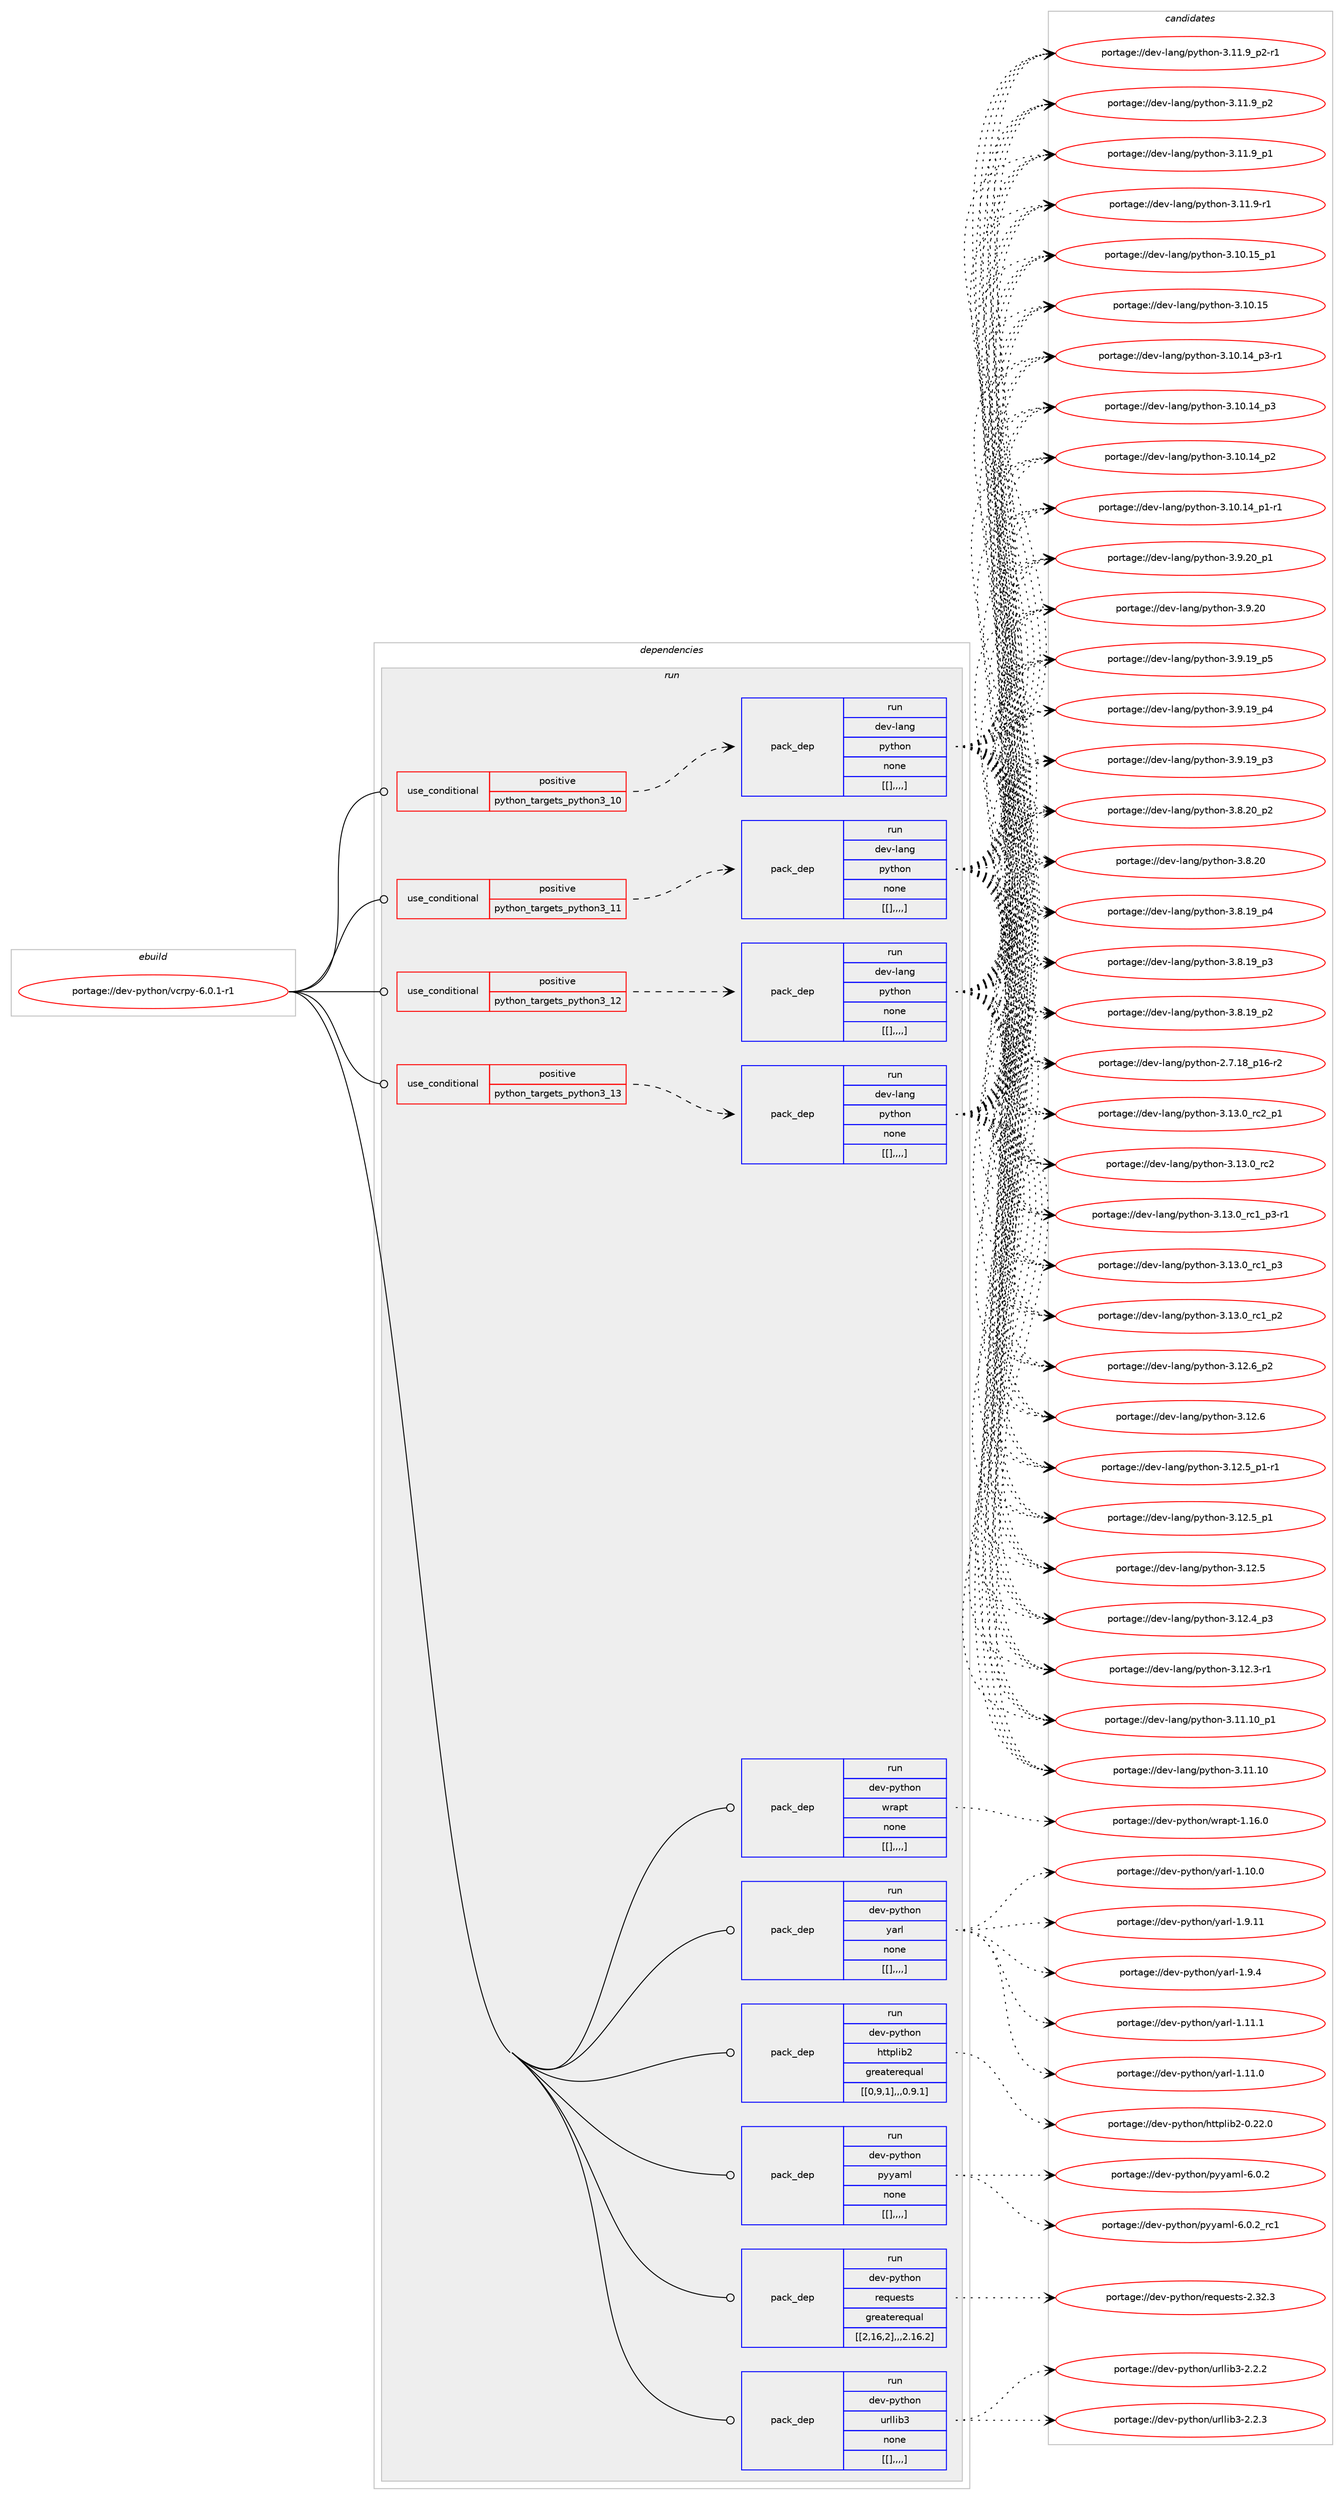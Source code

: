 digraph prolog {

# *************
# Graph options
# *************

newrank=true;
concentrate=true;
compound=true;
graph [rankdir=LR,fontname=Helvetica,fontsize=10,ranksep=1.5];#, ranksep=2.5, nodesep=0.2];
edge  [arrowhead=vee];
node  [fontname=Helvetica,fontsize=10];

# **********
# The ebuild
# **********

subgraph cluster_leftcol {
color=gray;
label=<<i>ebuild</i>>;
id [label="portage://dev-python/vcrpy-6.0.1-r1", color=red, width=4, href="../dev-python/vcrpy-6.0.1-r1.svg"];
}

# ****************
# The dependencies
# ****************

subgraph cluster_midcol {
color=gray;
label=<<i>dependencies</i>>;
subgraph cluster_compile {
fillcolor="#eeeeee";
style=filled;
label=<<i>compile</i>>;
}
subgraph cluster_compileandrun {
fillcolor="#eeeeee";
style=filled;
label=<<i>compile and run</i>>;
}
subgraph cluster_run {
fillcolor="#eeeeee";
style=filled;
label=<<i>run</i>>;
subgraph cond42746 {
dependency170328 [label=<<TABLE BORDER="0" CELLBORDER="1" CELLSPACING="0" CELLPADDING="4"><TR><TD ROWSPAN="3" CELLPADDING="10">use_conditional</TD></TR><TR><TD>positive</TD></TR><TR><TD>python_targets_python3_10</TD></TR></TABLE>>, shape=none, color=red];
subgraph pack126319 {
dependency170329 [label=<<TABLE BORDER="0" CELLBORDER="1" CELLSPACING="0" CELLPADDING="4" WIDTH="220"><TR><TD ROWSPAN="6" CELLPADDING="30">pack_dep</TD></TR><TR><TD WIDTH="110">run</TD></TR><TR><TD>dev-lang</TD></TR><TR><TD>python</TD></TR><TR><TD>none</TD></TR><TR><TD>[[],,,,]</TD></TR></TABLE>>, shape=none, color=blue];
}
dependency170328:e -> dependency170329:w [weight=20,style="dashed",arrowhead="vee"];
}
id:e -> dependency170328:w [weight=20,style="solid",arrowhead="odot"];
subgraph cond42747 {
dependency170330 [label=<<TABLE BORDER="0" CELLBORDER="1" CELLSPACING="0" CELLPADDING="4"><TR><TD ROWSPAN="3" CELLPADDING="10">use_conditional</TD></TR><TR><TD>positive</TD></TR><TR><TD>python_targets_python3_11</TD></TR></TABLE>>, shape=none, color=red];
subgraph pack126320 {
dependency170331 [label=<<TABLE BORDER="0" CELLBORDER="1" CELLSPACING="0" CELLPADDING="4" WIDTH="220"><TR><TD ROWSPAN="6" CELLPADDING="30">pack_dep</TD></TR><TR><TD WIDTH="110">run</TD></TR><TR><TD>dev-lang</TD></TR><TR><TD>python</TD></TR><TR><TD>none</TD></TR><TR><TD>[[],,,,]</TD></TR></TABLE>>, shape=none, color=blue];
}
dependency170330:e -> dependency170331:w [weight=20,style="dashed",arrowhead="vee"];
}
id:e -> dependency170330:w [weight=20,style="solid",arrowhead="odot"];
subgraph cond42748 {
dependency170332 [label=<<TABLE BORDER="0" CELLBORDER="1" CELLSPACING="0" CELLPADDING="4"><TR><TD ROWSPAN="3" CELLPADDING="10">use_conditional</TD></TR><TR><TD>positive</TD></TR><TR><TD>python_targets_python3_12</TD></TR></TABLE>>, shape=none, color=red];
subgraph pack126321 {
dependency170333 [label=<<TABLE BORDER="0" CELLBORDER="1" CELLSPACING="0" CELLPADDING="4" WIDTH="220"><TR><TD ROWSPAN="6" CELLPADDING="30">pack_dep</TD></TR><TR><TD WIDTH="110">run</TD></TR><TR><TD>dev-lang</TD></TR><TR><TD>python</TD></TR><TR><TD>none</TD></TR><TR><TD>[[],,,,]</TD></TR></TABLE>>, shape=none, color=blue];
}
dependency170332:e -> dependency170333:w [weight=20,style="dashed",arrowhead="vee"];
}
id:e -> dependency170332:w [weight=20,style="solid",arrowhead="odot"];
subgraph cond42749 {
dependency170334 [label=<<TABLE BORDER="0" CELLBORDER="1" CELLSPACING="0" CELLPADDING="4"><TR><TD ROWSPAN="3" CELLPADDING="10">use_conditional</TD></TR><TR><TD>positive</TD></TR><TR><TD>python_targets_python3_13</TD></TR></TABLE>>, shape=none, color=red];
subgraph pack126322 {
dependency170335 [label=<<TABLE BORDER="0" CELLBORDER="1" CELLSPACING="0" CELLPADDING="4" WIDTH="220"><TR><TD ROWSPAN="6" CELLPADDING="30">pack_dep</TD></TR><TR><TD WIDTH="110">run</TD></TR><TR><TD>dev-lang</TD></TR><TR><TD>python</TD></TR><TR><TD>none</TD></TR><TR><TD>[[],,,,]</TD></TR></TABLE>>, shape=none, color=blue];
}
dependency170334:e -> dependency170335:w [weight=20,style="dashed",arrowhead="vee"];
}
id:e -> dependency170334:w [weight=20,style="solid",arrowhead="odot"];
subgraph pack126323 {
dependency170336 [label=<<TABLE BORDER="0" CELLBORDER="1" CELLSPACING="0" CELLPADDING="4" WIDTH="220"><TR><TD ROWSPAN="6" CELLPADDING="30">pack_dep</TD></TR><TR><TD WIDTH="110">run</TD></TR><TR><TD>dev-python</TD></TR><TR><TD>httplib2</TD></TR><TR><TD>greaterequal</TD></TR><TR><TD>[[0,9,1],,,0.9.1]</TD></TR></TABLE>>, shape=none, color=blue];
}
id:e -> dependency170336:w [weight=20,style="solid",arrowhead="odot"];
subgraph pack126324 {
dependency170337 [label=<<TABLE BORDER="0" CELLBORDER="1" CELLSPACING="0" CELLPADDING="4" WIDTH="220"><TR><TD ROWSPAN="6" CELLPADDING="30">pack_dep</TD></TR><TR><TD WIDTH="110">run</TD></TR><TR><TD>dev-python</TD></TR><TR><TD>pyyaml</TD></TR><TR><TD>none</TD></TR><TR><TD>[[],,,,]</TD></TR></TABLE>>, shape=none, color=blue];
}
id:e -> dependency170337:w [weight=20,style="solid",arrowhead="odot"];
subgraph pack126325 {
dependency170338 [label=<<TABLE BORDER="0" CELLBORDER="1" CELLSPACING="0" CELLPADDING="4" WIDTH="220"><TR><TD ROWSPAN="6" CELLPADDING="30">pack_dep</TD></TR><TR><TD WIDTH="110">run</TD></TR><TR><TD>dev-python</TD></TR><TR><TD>requests</TD></TR><TR><TD>greaterequal</TD></TR><TR><TD>[[2,16,2],,,2.16.2]</TD></TR></TABLE>>, shape=none, color=blue];
}
id:e -> dependency170338:w [weight=20,style="solid",arrowhead="odot"];
subgraph pack126326 {
dependency170339 [label=<<TABLE BORDER="0" CELLBORDER="1" CELLSPACING="0" CELLPADDING="4" WIDTH="220"><TR><TD ROWSPAN="6" CELLPADDING="30">pack_dep</TD></TR><TR><TD WIDTH="110">run</TD></TR><TR><TD>dev-python</TD></TR><TR><TD>urllib3</TD></TR><TR><TD>none</TD></TR><TR><TD>[[],,,,]</TD></TR></TABLE>>, shape=none, color=blue];
}
id:e -> dependency170339:w [weight=20,style="solid",arrowhead="odot"];
subgraph pack126327 {
dependency170340 [label=<<TABLE BORDER="0" CELLBORDER="1" CELLSPACING="0" CELLPADDING="4" WIDTH="220"><TR><TD ROWSPAN="6" CELLPADDING="30">pack_dep</TD></TR><TR><TD WIDTH="110">run</TD></TR><TR><TD>dev-python</TD></TR><TR><TD>wrapt</TD></TR><TR><TD>none</TD></TR><TR><TD>[[],,,,]</TD></TR></TABLE>>, shape=none, color=blue];
}
id:e -> dependency170340:w [weight=20,style="solid",arrowhead="odot"];
subgraph pack126328 {
dependency170341 [label=<<TABLE BORDER="0" CELLBORDER="1" CELLSPACING="0" CELLPADDING="4" WIDTH="220"><TR><TD ROWSPAN="6" CELLPADDING="30">pack_dep</TD></TR><TR><TD WIDTH="110">run</TD></TR><TR><TD>dev-python</TD></TR><TR><TD>yarl</TD></TR><TR><TD>none</TD></TR><TR><TD>[[],,,,]</TD></TR></TABLE>>, shape=none, color=blue];
}
id:e -> dependency170341:w [weight=20,style="solid",arrowhead="odot"];
}
}

# **************
# The candidates
# **************

subgraph cluster_choices {
rank=same;
color=gray;
label=<<i>candidates</i>>;

subgraph choice126319 {
color=black;
nodesep=1;
choice100101118451089711010347112121116104111110455146495146489511499509511249 [label="portage://dev-lang/python-3.13.0_rc2_p1", color=red, width=4,href="../dev-lang/python-3.13.0_rc2_p1.svg"];
choice10010111845108971101034711212111610411111045514649514648951149950 [label="portage://dev-lang/python-3.13.0_rc2", color=red, width=4,href="../dev-lang/python-3.13.0_rc2.svg"];
choice1001011184510897110103471121211161041111104551464951464895114994995112514511449 [label="portage://dev-lang/python-3.13.0_rc1_p3-r1", color=red, width=4,href="../dev-lang/python-3.13.0_rc1_p3-r1.svg"];
choice100101118451089711010347112121116104111110455146495146489511499499511251 [label="portage://dev-lang/python-3.13.0_rc1_p3", color=red, width=4,href="../dev-lang/python-3.13.0_rc1_p3.svg"];
choice100101118451089711010347112121116104111110455146495146489511499499511250 [label="portage://dev-lang/python-3.13.0_rc1_p2", color=red, width=4,href="../dev-lang/python-3.13.0_rc1_p2.svg"];
choice100101118451089711010347112121116104111110455146495046549511250 [label="portage://dev-lang/python-3.12.6_p2", color=red, width=4,href="../dev-lang/python-3.12.6_p2.svg"];
choice10010111845108971101034711212111610411111045514649504654 [label="portage://dev-lang/python-3.12.6", color=red, width=4,href="../dev-lang/python-3.12.6.svg"];
choice1001011184510897110103471121211161041111104551464950465395112494511449 [label="portage://dev-lang/python-3.12.5_p1-r1", color=red, width=4,href="../dev-lang/python-3.12.5_p1-r1.svg"];
choice100101118451089711010347112121116104111110455146495046539511249 [label="portage://dev-lang/python-3.12.5_p1", color=red, width=4,href="../dev-lang/python-3.12.5_p1.svg"];
choice10010111845108971101034711212111610411111045514649504653 [label="portage://dev-lang/python-3.12.5", color=red, width=4,href="../dev-lang/python-3.12.5.svg"];
choice100101118451089711010347112121116104111110455146495046529511251 [label="portage://dev-lang/python-3.12.4_p3", color=red, width=4,href="../dev-lang/python-3.12.4_p3.svg"];
choice100101118451089711010347112121116104111110455146495046514511449 [label="portage://dev-lang/python-3.12.3-r1", color=red, width=4,href="../dev-lang/python-3.12.3-r1.svg"];
choice10010111845108971101034711212111610411111045514649494649489511249 [label="portage://dev-lang/python-3.11.10_p1", color=red, width=4,href="../dev-lang/python-3.11.10_p1.svg"];
choice1001011184510897110103471121211161041111104551464949464948 [label="portage://dev-lang/python-3.11.10", color=red, width=4,href="../dev-lang/python-3.11.10.svg"];
choice1001011184510897110103471121211161041111104551464949465795112504511449 [label="portage://dev-lang/python-3.11.9_p2-r1", color=red, width=4,href="../dev-lang/python-3.11.9_p2-r1.svg"];
choice100101118451089711010347112121116104111110455146494946579511250 [label="portage://dev-lang/python-3.11.9_p2", color=red, width=4,href="../dev-lang/python-3.11.9_p2.svg"];
choice100101118451089711010347112121116104111110455146494946579511249 [label="portage://dev-lang/python-3.11.9_p1", color=red, width=4,href="../dev-lang/python-3.11.9_p1.svg"];
choice100101118451089711010347112121116104111110455146494946574511449 [label="portage://dev-lang/python-3.11.9-r1", color=red, width=4,href="../dev-lang/python-3.11.9-r1.svg"];
choice10010111845108971101034711212111610411111045514649484649539511249 [label="portage://dev-lang/python-3.10.15_p1", color=red, width=4,href="../dev-lang/python-3.10.15_p1.svg"];
choice1001011184510897110103471121211161041111104551464948464953 [label="portage://dev-lang/python-3.10.15", color=red, width=4,href="../dev-lang/python-3.10.15.svg"];
choice100101118451089711010347112121116104111110455146494846495295112514511449 [label="portage://dev-lang/python-3.10.14_p3-r1", color=red, width=4,href="../dev-lang/python-3.10.14_p3-r1.svg"];
choice10010111845108971101034711212111610411111045514649484649529511251 [label="portage://dev-lang/python-3.10.14_p3", color=red, width=4,href="../dev-lang/python-3.10.14_p3.svg"];
choice10010111845108971101034711212111610411111045514649484649529511250 [label="portage://dev-lang/python-3.10.14_p2", color=red, width=4,href="../dev-lang/python-3.10.14_p2.svg"];
choice100101118451089711010347112121116104111110455146494846495295112494511449 [label="portage://dev-lang/python-3.10.14_p1-r1", color=red, width=4,href="../dev-lang/python-3.10.14_p1-r1.svg"];
choice100101118451089711010347112121116104111110455146574650489511249 [label="portage://dev-lang/python-3.9.20_p1", color=red, width=4,href="../dev-lang/python-3.9.20_p1.svg"];
choice10010111845108971101034711212111610411111045514657465048 [label="portage://dev-lang/python-3.9.20", color=red, width=4,href="../dev-lang/python-3.9.20.svg"];
choice100101118451089711010347112121116104111110455146574649579511253 [label="portage://dev-lang/python-3.9.19_p5", color=red, width=4,href="../dev-lang/python-3.9.19_p5.svg"];
choice100101118451089711010347112121116104111110455146574649579511252 [label="portage://dev-lang/python-3.9.19_p4", color=red, width=4,href="../dev-lang/python-3.9.19_p4.svg"];
choice100101118451089711010347112121116104111110455146574649579511251 [label="portage://dev-lang/python-3.9.19_p3", color=red, width=4,href="../dev-lang/python-3.9.19_p3.svg"];
choice100101118451089711010347112121116104111110455146564650489511250 [label="portage://dev-lang/python-3.8.20_p2", color=red, width=4,href="../dev-lang/python-3.8.20_p2.svg"];
choice10010111845108971101034711212111610411111045514656465048 [label="portage://dev-lang/python-3.8.20", color=red, width=4,href="../dev-lang/python-3.8.20.svg"];
choice100101118451089711010347112121116104111110455146564649579511252 [label="portage://dev-lang/python-3.8.19_p4", color=red, width=4,href="../dev-lang/python-3.8.19_p4.svg"];
choice100101118451089711010347112121116104111110455146564649579511251 [label="portage://dev-lang/python-3.8.19_p3", color=red, width=4,href="../dev-lang/python-3.8.19_p3.svg"];
choice100101118451089711010347112121116104111110455146564649579511250 [label="portage://dev-lang/python-3.8.19_p2", color=red, width=4,href="../dev-lang/python-3.8.19_p2.svg"];
choice100101118451089711010347112121116104111110455046554649569511249544511450 [label="portage://dev-lang/python-2.7.18_p16-r2", color=red, width=4,href="../dev-lang/python-2.7.18_p16-r2.svg"];
dependency170329:e -> choice100101118451089711010347112121116104111110455146495146489511499509511249:w [style=dotted,weight="100"];
dependency170329:e -> choice10010111845108971101034711212111610411111045514649514648951149950:w [style=dotted,weight="100"];
dependency170329:e -> choice1001011184510897110103471121211161041111104551464951464895114994995112514511449:w [style=dotted,weight="100"];
dependency170329:e -> choice100101118451089711010347112121116104111110455146495146489511499499511251:w [style=dotted,weight="100"];
dependency170329:e -> choice100101118451089711010347112121116104111110455146495146489511499499511250:w [style=dotted,weight="100"];
dependency170329:e -> choice100101118451089711010347112121116104111110455146495046549511250:w [style=dotted,weight="100"];
dependency170329:e -> choice10010111845108971101034711212111610411111045514649504654:w [style=dotted,weight="100"];
dependency170329:e -> choice1001011184510897110103471121211161041111104551464950465395112494511449:w [style=dotted,weight="100"];
dependency170329:e -> choice100101118451089711010347112121116104111110455146495046539511249:w [style=dotted,weight="100"];
dependency170329:e -> choice10010111845108971101034711212111610411111045514649504653:w [style=dotted,weight="100"];
dependency170329:e -> choice100101118451089711010347112121116104111110455146495046529511251:w [style=dotted,weight="100"];
dependency170329:e -> choice100101118451089711010347112121116104111110455146495046514511449:w [style=dotted,weight="100"];
dependency170329:e -> choice10010111845108971101034711212111610411111045514649494649489511249:w [style=dotted,weight="100"];
dependency170329:e -> choice1001011184510897110103471121211161041111104551464949464948:w [style=dotted,weight="100"];
dependency170329:e -> choice1001011184510897110103471121211161041111104551464949465795112504511449:w [style=dotted,weight="100"];
dependency170329:e -> choice100101118451089711010347112121116104111110455146494946579511250:w [style=dotted,weight="100"];
dependency170329:e -> choice100101118451089711010347112121116104111110455146494946579511249:w [style=dotted,weight="100"];
dependency170329:e -> choice100101118451089711010347112121116104111110455146494946574511449:w [style=dotted,weight="100"];
dependency170329:e -> choice10010111845108971101034711212111610411111045514649484649539511249:w [style=dotted,weight="100"];
dependency170329:e -> choice1001011184510897110103471121211161041111104551464948464953:w [style=dotted,weight="100"];
dependency170329:e -> choice100101118451089711010347112121116104111110455146494846495295112514511449:w [style=dotted,weight="100"];
dependency170329:e -> choice10010111845108971101034711212111610411111045514649484649529511251:w [style=dotted,weight="100"];
dependency170329:e -> choice10010111845108971101034711212111610411111045514649484649529511250:w [style=dotted,weight="100"];
dependency170329:e -> choice100101118451089711010347112121116104111110455146494846495295112494511449:w [style=dotted,weight="100"];
dependency170329:e -> choice100101118451089711010347112121116104111110455146574650489511249:w [style=dotted,weight="100"];
dependency170329:e -> choice10010111845108971101034711212111610411111045514657465048:w [style=dotted,weight="100"];
dependency170329:e -> choice100101118451089711010347112121116104111110455146574649579511253:w [style=dotted,weight="100"];
dependency170329:e -> choice100101118451089711010347112121116104111110455146574649579511252:w [style=dotted,weight="100"];
dependency170329:e -> choice100101118451089711010347112121116104111110455146574649579511251:w [style=dotted,weight="100"];
dependency170329:e -> choice100101118451089711010347112121116104111110455146564650489511250:w [style=dotted,weight="100"];
dependency170329:e -> choice10010111845108971101034711212111610411111045514656465048:w [style=dotted,weight="100"];
dependency170329:e -> choice100101118451089711010347112121116104111110455146564649579511252:w [style=dotted,weight="100"];
dependency170329:e -> choice100101118451089711010347112121116104111110455146564649579511251:w [style=dotted,weight="100"];
dependency170329:e -> choice100101118451089711010347112121116104111110455146564649579511250:w [style=dotted,weight="100"];
dependency170329:e -> choice100101118451089711010347112121116104111110455046554649569511249544511450:w [style=dotted,weight="100"];
}
subgraph choice126320 {
color=black;
nodesep=1;
choice100101118451089711010347112121116104111110455146495146489511499509511249 [label="portage://dev-lang/python-3.13.0_rc2_p1", color=red, width=4,href="../dev-lang/python-3.13.0_rc2_p1.svg"];
choice10010111845108971101034711212111610411111045514649514648951149950 [label="portage://dev-lang/python-3.13.0_rc2", color=red, width=4,href="../dev-lang/python-3.13.0_rc2.svg"];
choice1001011184510897110103471121211161041111104551464951464895114994995112514511449 [label="portage://dev-lang/python-3.13.0_rc1_p3-r1", color=red, width=4,href="../dev-lang/python-3.13.0_rc1_p3-r1.svg"];
choice100101118451089711010347112121116104111110455146495146489511499499511251 [label="portage://dev-lang/python-3.13.0_rc1_p3", color=red, width=4,href="../dev-lang/python-3.13.0_rc1_p3.svg"];
choice100101118451089711010347112121116104111110455146495146489511499499511250 [label="portage://dev-lang/python-3.13.0_rc1_p2", color=red, width=4,href="../dev-lang/python-3.13.0_rc1_p2.svg"];
choice100101118451089711010347112121116104111110455146495046549511250 [label="portage://dev-lang/python-3.12.6_p2", color=red, width=4,href="../dev-lang/python-3.12.6_p2.svg"];
choice10010111845108971101034711212111610411111045514649504654 [label="portage://dev-lang/python-3.12.6", color=red, width=4,href="../dev-lang/python-3.12.6.svg"];
choice1001011184510897110103471121211161041111104551464950465395112494511449 [label="portage://dev-lang/python-3.12.5_p1-r1", color=red, width=4,href="../dev-lang/python-3.12.5_p1-r1.svg"];
choice100101118451089711010347112121116104111110455146495046539511249 [label="portage://dev-lang/python-3.12.5_p1", color=red, width=4,href="../dev-lang/python-3.12.5_p1.svg"];
choice10010111845108971101034711212111610411111045514649504653 [label="portage://dev-lang/python-3.12.5", color=red, width=4,href="../dev-lang/python-3.12.5.svg"];
choice100101118451089711010347112121116104111110455146495046529511251 [label="portage://dev-lang/python-3.12.4_p3", color=red, width=4,href="../dev-lang/python-3.12.4_p3.svg"];
choice100101118451089711010347112121116104111110455146495046514511449 [label="portage://dev-lang/python-3.12.3-r1", color=red, width=4,href="../dev-lang/python-3.12.3-r1.svg"];
choice10010111845108971101034711212111610411111045514649494649489511249 [label="portage://dev-lang/python-3.11.10_p1", color=red, width=4,href="../dev-lang/python-3.11.10_p1.svg"];
choice1001011184510897110103471121211161041111104551464949464948 [label="portage://dev-lang/python-3.11.10", color=red, width=4,href="../dev-lang/python-3.11.10.svg"];
choice1001011184510897110103471121211161041111104551464949465795112504511449 [label="portage://dev-lang/python-3.11.9_p2-r1", color=red, width=4,href="../dev-lang/python-3.11.9_p2-r1.svg"];
choice100101118451089711010347112121116104111110455146494946579511250 [label="portage://dev-lang/python-3.11.9_p2", color=red, width=4,href="../dev-lang/python-3.11.9_p2.svg"];
choice100101118451089711010347112121116104111110455146494946579511249 [label="portage://dev-lang/python-3.11.9_p1", color=red, width=4,href="../dev-lang/python-3.11.9_p1.svg"];
choice100101118451089711010347112121116104111110455146494946574511449 [label="portage://dev-lang/python-3.11.9-r1", color=red, width=4,href="../dev-lang/python-3.11.9-r1.svg"];
choice10010111845108971101034711212111610411111045514649484649539511249 [label="portage://dev-lang/python-3.10.15_p1", color=red, width=4,href="../dev-lang/python-3.10.15_p1.svg"];
choice1001011184510897110103471121211161041111104551464948464953 [label="portage://dev-lang/python-3.10.15", color=red, width=4,href="../dev-lang/python-3.10.15.svg"];
choice100101118451089711010347112121116104111110455146494846495295112514511449 [label="portage://dev-lang/python-3.10.14_p3-r1", color=red, width=4,href="../dev-lang/python-3.10.14_p3-r1.svg"];
choice10010111845108971101034711212111610411111045514649484649529511251 [label="portage://dev-lang/python-3.10.14_p3", color=red, width=4,href="../dev-lang/python-3.10.14_p3.svg"];
choice10010111845108971101034711212111610411111045514649484649529511250 [label="portage://dev-lang/python-3.10.14_p2", color=red, width=4,href="../dev-lang/python-3.10.14_p2.svg"];
choice100101118451089711010347112121116104111110455146494846495295112494511449 [label="portage://dev-lang/python-3.10.14_p1-r1", color=red, width=4,href="../dev-lang/python-3.10.14_p1-r1.svg"];
choice100101118451089711010347112121116104111110455146574650489511249 [label="portage://dev-lang/python-3.9.20_p1", color=red, width=4,href="../dev-lang/python-3.9.20_p1.svg"];
choice10010111845108971101034711212111610411111045514657465048 [label="portage://dev-lang/python-3.9.20", color=red, width=4,href="../dev-lang/python-3.9.20.svg"];
choice100101118451089711010347112121116104111110455146574649579511253 [label="portage://dev-lang/python-3.9.19_p5", color=red, width=4,href="../dev-lang/python-3.9.19_p5.svg"];
choice100101118451089711010347112121116104111110455146574649579511252 [label="portage://dev-lang/python-3.9.19_p4", color=red, width=4,href="../dev-lang/python-3.9.19_p4.svg"];
choice100101118451089711010347112121116104111110455146574649579511251 [label="portage://dev-lang/python-3.9.19_p3", color=red, width=4,href="../dev-lang/python-3.9.19_p3.svg"];
choice100101118451089711010347112121116104111110455146564650489511250 [label="portage://dev-lang/python-3.8.20_p2", color=red, width=4,href="../dev-lang/python-3.8.20_p2.svg"];
choice10010111845108971101034711212111610411111045514656465048 [label="portage://dev-lang/python-3.8.20", color=red, width=4,href="../dev-lang/python-3.8.20.svg"];
choice100101118451089711010347112121116104111110455146564649579511252 [label="portage://dev-lang/python-3.8.19_p4", color=red, width=4,href="../dev-lang/python-3.8.19_p4.svg"];
choice100101118451089711010347112121116104111110455146564649579511251 [label="portage://dev-lang/python-3.8.19_p3", color=red, width=4,href="../dev-lang/python-3.8.19_p3.svg"];
choice100101118451089711010347112121116104111110455146564649579511250 [label="portage://dev-lang/python-3.8.19_p2", color=red, width=4,href="../dev-lang/python-3.8.19_p2.svg"];
choice100101118451089711010347112121116104111110455046554649569511249544511450 [label="portage://dev-lang/python-2.7.18_p16-r2", color=red, width=4,href="../dev-lang/python-2.7.18_p16-r2.svg"];
dependency170331:e -> choice100101118451089711010347112121116104111110455146495146489511499509511249:w [style=dotted,weight="100"];
dependency170331:e -> choice10010111845108971101034711212111610411111045514649514648951149950:w [style=dotted,weight="100"];
dependency170331:e -> choice1001011184510897110103471121211161041111104551464951464895114994995112514511449:w [style=dotted,weight="100"];
dependency170331:e -> choice100101118451089711010347112121116104111110455146495146489511499499511251:w [style=dotted,weight="100"];
dependency170331:e -> choice100101118451089711010347112121116104111110455146495146489511499499511250:w [style=dotted,weight="100"];
dependency170331:e -> choice100101118451089711010347112121116104111110455146495046549511250:w [style=dotted,weight="100"];
dependency170331:e -> choice10010111845108971101034711212111610411111045514649504654:w [style=dotted,weight="100"];
dependency170331:e -> choice1001011184510897110103471121211161041111104551464950465395112494511449:w [style=dotted,weight="100"];
dependency170331:e -> choice100101118451089711010347112121116104111110455146495046539511249:w [style=dotted,weight="100"];
dependency170331:e -> choice10010111845108971101034711212111610411111045514649504653:w [style=dotted,weight="100"];
dependency170331:e -> choice100101118451089711010347112121116104111110455146495046529511251:w [style=dotted,weight="100"];
dependency170331:e -> choice100101118451089711010347112121116104111110455146495046514511449:w [style=dotted,weight="100"];
dependency170331:e -> choice10010111845108971101034711212111610411111045514649494649489511249:w [style=dotted,weight="100"];
dependency170331:e -> choice1001011184510897110103471121211161041111104551464949464948:w [style=dotted,weight="100"];
dependency170331:e -> choice1001011184510897110103471121211161041111104551464949465795112504511449:w [style=dotted,weight="100"];
dependency170331:e -> choice100101118451089711010347112121116104111110455146494946579511250:w [style=dotted,weight="100"];
dependency170331:e -> choice100101118451089711010347112121116104111110455146494946579511249:w [style=dotted,weight="100"];
dependency170331:e -> choice100101118451089711010347112121116104111110455146494946574511449:w [style=dotted,weight="100"];
dependency170331:e -> choice10010111845108971101034711212111610411111045514649484649539511249:w [style=dotted,weight="100"];
dependency170331:e -> choice1001011184510897110103471121211161041111104551464948464953:w [style=dotted,weight="100"];
dependency170331:e -> choice100101118451089711010347112121116104111110455146494846495295112514511449:w [style=dotted,weight="100"];
dependency170331:e -> choice10010111845108971101034711212111610411111045514649484649529511251:w [style=dotted,weight="100"];
dependency170331:e -> choice10010111845108971101034711212111610411111045514649484649529511250:w [style=dotted,weight="100"];
dependency170331:e -> choice100101118451089711010347112121116104111110455146494846495295112494511449:w [style=dotted,weight="100"];
dependency170331:e -> choice100101118451089711010347112121116104111110455146574650489511249:w [style=dotted,weight="100"];
dependency170331:e -> choice10010111845108971101034711212111610411111045514657465048:w [style=dotted,weight="100"];
dependency170331:e -> choice100101118451089711010347112121116104111110455146574649579511253:w [style=dotted,weight="100"];
dependency170331:e -> choice100101118451089711010347112121116104111110455146574649579511252:w [style=dotted,weight="100"];
dependency170331:e -> choice100101118451089711010347112121116104111110455146574649579511251:w [style=dotted,weight="100"];
dependency170331:e -> choice100101118451089711010347112121116104111110455146564650489511250:w [style=dotted,weight="100"];
dependency170331:e -> choice10010111845108971101034711212111610411111045514656465048:w [style=dotted,weight="100"];
dependency170331:e -> choice100101118451089711010347112121116104111110455146564649579511252:w [style=dotted,weight="100"];
dependency170331:e -> choice100101118451089711010347112121116104111110455146564649579511251:w [style=dotted,weight="100"];
dependency170331:e -> choice100101118451089711010347112121116104111110455146564649579511250:w [style=dotted,weight="100"];
dependency170331:e -> choice100101118451089711010347112121116104111110455046554649569511249544511450:w [style=dotted,weight="100"];
}
subgraph choice126321 {
color=black;
nodesep=1;
choice100101118451089711010347112121116104111110455146495146489511499509511249 [label="portage://dev-lang/python-3.13.0_rc2_p1", color=red, width=4,href="../dev-lang/python-3.13.0_rc2_p1.svg"];
choice10010111845108971101034711212111610411111045514649514648951149950 [label="portage://dev-lang/python-3.13.0_rc2", color=red, width=4,href="../dev-lang/python-3.13.0_rc2.svg"];
choice1001011184510897110103471121211161041111104551464951464895114994995112514511449 [label="portage://dev-lang/python-3.13.0_rc1_p3-r1", color=red, width=4,href="../dev-lang/python-3.13.0_rc1_p3-r1.svg"];
choice100101118451089711010347112121116104111110455146495146489511499499511251 [label="portage://dev-lang/python-3.13.0_rc1_p3", color=red, width=4,href="../dev-lang/python-3.13.0_rc1_p3.svg"];
choice100101118451089711010347112121116104111110455146495146489511499499511250 [label="portage://dev-lang/python-3.13.0_rc1_p2", color=red, width=4,href="../dev-lang/python-3.13.0_rc1_p2.svg"];
choice100101118451089711010347112121116104111110455146495046549511250 [label="portage://dev-lang/python-3.12.6_p2", color=red, width=4,href="../dev-lang/python-3.12.6_p2.svg"];
choice10010111845108971101034711212111610411111045514649504654 [label="portage://dev-lang/python-3.12.6", color=red, width=4,href="../dev-lang/python-3.12.6.svg"];
choice1001011184510897110103471121211161041111104551464950465395112494511449 [label="portage://dev-lang/python-3.12.5_p1-r1", color=red, width=4,href="../dev-lang/python-3.12.5_p1-r1.svg"];
choice100101118451089711010347112121116104111110455146495046539511249 [label="portage://dev-lang/python-3.12.5_p1", color=red, width=4,href="../dev-lang/python-3.12.5_p1.svg"];
choice10010111845108971101034711212111610411111045514649504653 [label="portage://dev-lang/python-3.12.5", color=red, width=4,href="../dev-lang/python-3.12.5.svg"];
choice100101118451089711010347112121116104111110455146495046529511251 [label="portage://dev-lang/python-3.12.4_p3", color=red, width=4,href="../dev-lang/python-3.12.4_p3.svg"];
choice100101118451089711010347112121116104111110455146495046514511449 [label="portage://dev-lang/python-3.12.3-r1", color=red, width=4,href="../dev-lang/python-3.12.3-r1.svg"];
choice10010111845108971101034711212111610411111045514649494649489511249 [label="portage://dev-lang/python-3.11.10_p1", color=red, width=4,href="../dev-lang/python-3.11.10_p1.svg"];
choice1001011184510897110103471121211161041111104551464949464948 [label="portage://dev-lang/python-3.11.10", color=red, width=4,href="../dev-lang/python-3.11.10.svg"];
choice1001011184510897110103471121211161041111104551464949465795112504511449 [label="portage://dev-lang/python-3.11.9_p2-r1", color=red, width=4,href="../dev-lang/python-3.11.9_p2-r1.svg"];
choice100101118451089711010347112121116104111110455146494946579511250 [label="portage://dev-lang/python-3.11.9_p2", color=red, width=4,href="../dev-lang/python-3.11.9_p2.svg"];
choice100101118451089711010347112121116104111110455146494946579511249 [label="portage://dev-lang/python-3.11.9_p1", color=red, width=4,href="../dev-lang/python-3.11.9_p1.svg"];
choice100101118451089711010347112121116104111110455146494946574511449 [label="portage://dev-lang/python-3.11.9-r1", color=red, width=4,href="../dev-lang/python-3.11.9-r1.svg"];
choice10010111845108971101034711212111610411111045514649484649539511249 [label="portage://dev-lang/python-3.10.15_p1", color=red, width=4,href="../dev-lang/python-3.10.15_p1.svg"];
choice1001011184510897110103471121211161041111104551464948464953 [label="portage://dev-lang/python-3.10.15", color=red, width=4,href="../dev-lang/python-3.10.15.svg"];
choice100101118451089711010347112121116104111110455146494846495295112514511449 [label="portage://dev-lang/python-3.10.14_p3-r1", color=red, width=4,href="../dev-lang/python-3.10.14_p3-r1.svg"];
choice10010111845108971101034711212111610411111045514649484649529511251 [label="portage://dev-lang/python-3.10.14_p3", color=red, width=4,href="../dev-lang/python-3.10.14_p3.svg"];
choice10010111845108971101034711212111610411111045514649484649529511250 [label="portage://dev-lang/python-3.10.14_p2", color=red, width=4,href="../dev-lang/python-3.10.14_p2.svg"];
choice100101118451089711010347112121116104111110455146494846495295112494511449 [label="portage://dev-lang/python-3.10.14_p1-r1", color=red, width=4,href="../dev-lang/python-3.10.14_p1-r1.svg"];
choice100101118451089711010347112121116104111110455146574650489511249 [label="portage://dev-lang/python-3.9.20_p1", color=red, width=4,href="../dev-lang/python-3.9.20_p1.svg"];
choice10010111845108971101034711212111610411111045514657465048 [label="portage://dev-lang/python-3.9.20", color=red, width=4,href="../dev-lang/python-3.9.20.svg"];
choice100101118451089711010347112121116104111110455146574649579511253 [label="portage://dev-lang/python-3.9.19_p5", color=red, width=4,href="../dev-lang/python-3.9.19_p5.svg"];
choice100101118451089711010347112121116104111110455146574649579511252 [label="portage://dev-lang/python-3.9.19_p4", color=red, width=4,href="../dev-lang/python-3.9.19_p4.svg"];
choice100101118451089711010347112121116104111110455146574649579511251 [label="portage://dev-lang/python-3.9.19_p3", color=red, width=4,href="../dev-lang/python-3.9.19_p3.svg"];
choice100101118451089711010347112121116104111110455146564650489511250 [label="portage://dev-lang/python-3.8.20_p2", color=red, width=4,href="../dev-lang/python-3.8.20_p2.svg"];
choice10010111845108971101034711212111610411111045514656465048 [label="portage://dev-lang/python-3.8.20", color=red, width=4,href="../dev-lang/python-3.8.20.svg"];
choice100101118451089711010347112121116104111110455146564649579511252 [label="portage://dev-lang/python-3.8.19_p4", color=red, width=4,href="../dev-lang/python-3.8.19_p4.svg"];
choice100101118451089711010347112121116104111110455146564649579511251 [label="portage://dev-lang/python-3.8.19_p3", color=red, width=4,href="../dev-lang/python-3.8.19_p3.svg"];
choice100101118451089711010347112121116104111110455146564649579511250 [label="portage://dev-lang/python-3.8.19_p2", color=red, width=4,href="../dev-lang/python-3.8.19_p2.svg"];
choice100101118451089711010347112121116104111110455046554649569511249544511450 [label="portage://dev-lang/python-2.7.18_p16-r2", color=red, width=4,href="../dev-lang/python-2.7.18_p16-r2.svg"];
dependency170333:e -> choice100101118451089711010347112121116104111110455146495146489511499509511249:w [style=dotted,weight="100"];
dependency170333:e -> choice10010111845108971101034711212111610411111045514649514648951149950:w [style=dotted,weight="100"];
dependency170333:e -> choice1001011184510897110103471121211161041111104551464951464895114994995112514511449:w [style=dotted,weight="100"];
dependency170333:e -> choice100101118451089711010347112121116104111110455146495146489511499499511251:w [style=dotted,weight="100"];
dependency170333:e -> choice100101118451089711010347112121116104111110455146495146489511499499511250:w [style=dotted,weight="100"];
dependency170333:e -> choice100101118451089711010347112121116104111110455146495046549511250:w [style=dotted,weight="100"];
dependency170333:e -> choice10010111845108971101034711212111610411111045514649504654:w [style=dotted,weight="100"];
dependency170333:e -> choice1001011184510897110103471121211161041111104551464950465395112494511449:w [style=dotted,weight="100"];
dependency170333:e -> choice100101118451089711010347112121116104111110455146495046539511249:w [style=dotted,weight="100"];
dependency170333:e -> choice10010111845108971101034711212111610411111045514649504653:w [style=dotted,weight="100"];
dependency170333:e -> choice100101118451089711010347112121116104111110455146495046529511251:w [style=dotted,weight="100"];
dependency170333:e -> choice100101118451089711010347112121116104111110455146495046514511449:w [style=dotted,weight="100"];
dependency170333:e -> choice10010111845108971101034711212111610411111045514649494649489511249:w [style=dotted,weight="100"];
dependency170333:e -> choice1001011184510897110103471121211161041111104551464949464948:w [style=dotted,weight="100"];
dependency170333:e -> choice1001011184510897110103471121211161041111104551464949465795112504511449:w [style=dotted,weight="100"];
dependency170333:e -> choice100101118451089711010347112121116104111110455146494946579511250:w [style=dotted,weight="100"];
dependency170333:e -> choice100101118451089711010347112121116104111110455146494946579511249:w [style=dotted,weight="100"];
dependency170333:e -> choice100101118451089711010347112121116104111110455146494946574511449:w [style=dotted,weight="100"];
dependency170333:e -> choice10010111845108971101034711212111610411111045514649484649539511249:w [style=dotted,weight="100"];
dependency170333:e -> choice1001011184510897110103471121211161041111104551464948464953:w [style=dotted,weight="100"];
dependency170333:e -> choice100101118451089711010347112121116104111110455146494846495295112514511449:w [style=dotted,weight="100"];
dependency170333:e -> choice10010111845108971101034711212111610411111045514649484649529511251:w [style=dotted,weight="100"];
dependency170333:e -> choice10010111845108971101034711212111610411111045514649484649529511250:w [style=dotted,weight="100"];
dependency170333:e -> choice100101118451089711010347112121116104111110455146494846495295112494511449:w [style=dotted,weight="100"];
dependency170333:e -> choice100101118451089711010347112121116104111110455146574650489511249:w [style=dotted,weight="100"];
dependency170333:e -> choice10010111845108971101034711212111610411111045514657465048:w [style=dotted,weight="100"];
dependency170333:e -> choice100101118451089711010347112121116104111110455146574649579511253:w [style=dotted,weight="100"];
dependency170333:e -> choice100101118451089711010347112121116104111110455146574649579511252:w [style=dotted,weight="100"];
dependency170333:e -> choice100101118451089711010347112121116104111110455146574649579511251:w [style=dotted,weight="100"];
dependency170333:e -> choice100101118451089711010347112121116104111110455146564650489511250:w [style=dotted,weight="100"];
dependency170333:e -> choice10010111845108971101034711212111610411111045514656465048:w [style=dotted,weight="100"];
dependency170333:e -> choice100101118451089711010347112121116104111110455146564649579511252:w [style=dotted,weight="100"];
dependency170333:e -> choice100101118451089711010347112121116104111110455146564649579511251:w [style=dotted,weight="100"];
dependency170333:e -> choice100101118451089711010347112121116104111110455146564649579511250:w [style=dotted,weight="100"];
dependency170333:e -> choice100101118451089711010347112121116104111110455046554649569511249544511450:w [style=dotted,weight="100"];
}
subgraph choice126322 {
color=black;
nodesep=1;
choice100101118451089711010347112121116104111110455146495146489511499509511249 [label="portage://dev-lang/python-3.13.0_rc2_p1", color=red, width=4,href="../dev-lang/python-3.13.0_rc2_p1.svg"];
choice10010111845108971101034711212111610411111045514649514648951149950 [label="portage://dev-lang/python-3.13.0_rc2", color=red, width=4,href="../dev-lang/python-3.13.0_rc2.svg"];
choice1001011184510897110103471121211161041111104551464951464895114994995112514511449 [label="portage://dev-lang/python-3.13.0_rc1_p3-r1", color=red, width=4,href="../dev-lang/python-3.13.0_rc1_p3-r1.svg"];
choice100101118451089711010347112121116104111110455146495146489511499499511251 [label="portage://dev-lang/python-3.13.0_rc1_p3", color=red, width=4,href="../dev-lang/python-3.13.0_rc1_p3.svg"];
choice100101118451089711010347112121116104111110455146495146489511499499511250 [label="portage://dev-lang/python-3.13.0_rc1_p2", color=red, width=4,href="../dev-lang/python-3.13.0_rc1_p2.svg"];
choice100101118451089711010347112121116104111110455146495046549511250 [label="portage://dev-lang/python-3.12.6_p2", color=red, width=4,href="../dev-lang/python-3.12.6_p2.svg"];
choice10010111845108971101034711212111610411111045514649504654 [label="portage://dev-lang/python-3.12.6", color=red, width=4,href="../dev-lang/python-3.12.6.svg"];
choice1001011184510897110103471121211161041111104551464950465395112494511449 [label="portage://dev-lang/python-3.12.5_p1-r1", color=red, width=4,href="../dev-lang/python-3.12.5_p1-r1.svg"];
choice100101118451089711010347112121116104111110455146495046539511249 [label="portage://dev-lang/python-3.12.5_p1", color=red, width=4,href="../dev-lang/python-3.12.5_p1.svg"];
choice10010111845108971101034711212111610411111045514649504653 [label="portage://dev-lang/python-3.12.5", color=red, width=4,href="../dev-lang/python-3.12.5.svg"];
choice100101118451089711010347112121116104111110455146495046529511251 [label="portage://dev-lang/python-3.12.4_p3", color=red, width=4,href="../dev-lang/python-3.12.4_p3.svg"];
choice100101118451089711010347112121116104111110455146495046514511449 [label="portage://dev-lang/python-3.12.3-r1", color=red, width=4,href="../dev-lang/python-3.12.3-r1.svg"];
choice10010111845108971101034711212111610411111045514649494649489511249 [label="portage://dev-lang/python-3.11.10_p1", color=red, width=4,href="../dev-lang/python-3.11.10_p1.svg"];
choice1001011184510897110103471121211161041111104551464949464948 [label="portage://dev-lang/python-3.11.10", color=red, width=4,href="../dev-lang/python-3.11.10.svg"];
choice1001011184510897110103471121211161041111104551464949465795112504511449 [label="portage://dev-lang/python-3.11.9_p2-r1", color=red, width=4,href="../dev-lang/python-3.11.9_p2-r1.svg"];
choice100101118451089711010347112121116104111110455146494946579511250 [label="portage://dev-lang/python-3.11.9_p2", color=red, width=4,href="../dev-lang/python-3.11.9_p2.svg"];
choice100101118451089711010347112121116104111110455146494946579511249 [label="portage://dev-lang/python-3.11.9_p1", color=red, width=4,href="../dev-lang/python-3.11.9_p1.svg"];
choice100101118451089711010347112121116104111110455146494946574511449 [label="portage://dev-lang/python-3.11.9-r1", color=red, width=4,href="../dev-lang/python-3.11.9-r1.svg"];
choice10010111845108971101034711212111610411111045514649484649539511249 [label="portage://dev-lang/python-3.10.15_p1", color=red, width=4,href="../dev-lang/python-3.10.15_p1.svg"];
choice1001011184510897110103471121211161041111104551464948464953 [label="portage://dev-lang/python-3.10.15", color=red, width=4,href="../dev-lang/python-3.10.15.svg"];
choice100101118451089711010347112121116104111110455146494846495295112514511449 [label="portage://dev-lang/python-3.10.14_p3-r1", color=red, width=4,href="../dev-lang/python-3.10.14_p3-r1.svg"];
choice10010111845108971101034711212111610411111045514649484649529511251 [label="portage://dev-lang/python-3.10.14_p3", color=red, width=4,href="../dev-lang/python-3.10.14_p3.svg"];
choice10010111845108971101034711212111610411111045514649484649529511250 [label="portage://dev-lang/python-3.10.14_p2", color=red, width=4,href="../dev-lang/python-3.10.14_p2.svg"];
choice100101118451089711010347112121116104111110455146494846495295112494511449 [label="portage://dev-lang/python-3.10.14_p1-r1", color=red, width=4,href="../dev-lang/python-3.10.14_p1-r1.svg"];
choice100101118451089711010347112121116104111110455146574650489511249 [label="portage://dev-lang/python-3.9.20_p1", color=red, width=4,href="../dev-lang/python-3.9.20_p1.svg"];
choice10010111845108971101034711212111610411111045514657465048 [label="portage://dev-lang/python-3.9.20", color=red, width=4,href="../dev-lang/python-3.9.20.svg"];
choice100101118451089711010347112121116104111110455146574649579511253 [label="portage://dev-lang/python-3.9.19_p5", color=red, width=4,href="../dev-lang/python-3.9.19_p5.svg"];
choice100101118451089711010347112121116104111110455146574649579511252 [label="portage://dev-lang/python-3.9.19_p4", color=red, width=4,href="../dev-lang/python-3.9.19_p4.svg"];
choice100101118451089711010347112121116104111110455146574649579511251 [label="portage://dev-lang/python-3.9.19_p3", color=red, width=4,href="../dev-lang/python-3.9.19_p3.svg"];
choice100101118451089711010347112121116104111110455146564650489511250 [label="portage://dev-lang/python-3.8.20_p2", color=red, width=4,href="../dev-lang/python-3.8.20_p2.svg"];
choice10010111845108971101034711212111610411111045514656465048 [label="portage://dev-lang/python-3.8.20", color=red, width=4,href="../dev-lang/python-3.8.20.svg"];
choice100101118451089711010347112121116104111110455146564649579511252 [label="portage://dev-lang/python-3.8.19_p4", color=red, width=4,href="../dev-lang/python-3.8.19_p4.svg"];
choice100101118451089711010347112121116104111110455146564649579511251 [label="portage://dev-lang/python-3.8.19_p3", color=red, width=4,href="../dev-lang/python-3.8.19_p3.svg"];
choice100101118451089711010347112121116104111110455146564649579511250 [label="portage://dev-lang/python-3.8.19_p2", color=red, width=4,href="../dev-lang/python-3.8.19_p2.svg"];
choice100101118451089711010347112121116104111110455046554649569511249544511450 [label="portage://dev-lang/python-2.7.18_p16-r2", color=red, width=4,href="../dev-lang/python-2.7.18_p16-r2.svg"];
dependency170335:e -> choice100101118451089711010347112121116104111110455146495146489511499509511249:w [style=dotted,weight="100"];
dependency170335:e -> choice10010111845108971101034711212111610411111045514649514648951149950:w [style=dotted,weight="100"];
dependency170335:e -> choice1001011184510897110103471121211161041111104551464951464895114994995112514511449:w [style=dotted,weight="100"];
dependency170335:e -> choice100101118451089711010347112121116104111110455146495146489511499499511251:w [style=dotted,weight="100"];
dependency170335:e -> choice100101118451089711010347112121116104111110455146495146489511499499511250:w [style=dotted,weight="100"];
dependency170335:e -> choice100101118451089711010347112121116104111110455146495046549511250:w [style=dotted,weight="100"];
dependency170335:e -> choice10010111845108971101034711212111610411111045514649504654:w [style=dotted,weight="100"];
dependency170335:e -> choice1001011184510897110103471121211161041111104551464950465395112494511449:w [style=dotted,weight="100"];
dependency170335:e -> choice100101118451089711010347112121116104111110455146495046539511249:w [style=dotted,weight="100"];
dependency170335:e -> choice10010111845108971101034711212111610411111045514649504653:w [style=dotted,weight="100"];
dependency170335:e -> choice100101118451089711010347112121116104111110455146495046529511251:w [style=dotted,weight="100"];
dependency170335:e -> choice100101118451089711010347112121116104111110455146495046514511449:w [style=dotted,weight="100"];
dependency170335:e -> choice10010111845108971101034711212111610411111045514649494649489511249:w [style=dotted,weight="100"];
dependency170335:e -> choice1001011184510897110103471121211161041111104551464949464948:w [style=dotted,weight="100"];
dependency170335:e -> choice1001011184510897110103471121211161041111104551464949465795112504511449:w [style=dotted,weight="100"];
dependency170335:e -> choice100101118451089711010347112121116104111110455146494946579511250:w [style=dotted,weight="100"];
dependency170335:e -> choice100101118451089711010347112121116104111110455146494946579511249:w [style=dotted,weight="100"];
dependency170335:e -> choice100101118451089711010347112121116104111110455146494946574511449:w [style=dotted,weight="100"];
dependency170335:e -> choice10010111845108971101034711212111610411111045514649484649539511249:w [style=dotted,weight="100"];
dependency170335:e -> choice1001011184510897110103471121211161041111104551464948464953:w [style=dotted,weight="100"];
dependency170335:e -> choice100101118451089711010347112121116104111110455146494846495295112514511449:w [style=dotted,weight="100"];
dependency170335:e -> choice10010111845108971101034711212111610411111045514649484649529511251:w [style=dotted,weight="100"];
dependency170335:e -> choice10010111845108971101034711212111610411111045514649484649529511250:w [style=dotted,weight="100"];
dependency170335:e -> choice100101118451089711010347112121116104111110455146494846495295112494511449:w [style=dotted,weight="100"];
dependency170335:e -> choice100101118451089711010347112121116104111110455146574650489511249:w [style=dotted,weight="100"];
dependency170335:e -> choice10010111845108971101034711212111610411111045514657465048:w [style=dotted,weight="100"];
dependency170335:e -> choice100101118451089711010347112121116104111110455146574649579511253:w [style=dotted,weight="100"];
dependency170335:e -> choice100101118451089711010347112121116104111110455146574649579511252:w [style=dotted,weight="100"];
dependency170335:e -> choice100101118451089711010347112121116104111110455146574649579511251:w [style=dotted,weight="100"];
dependency170335:e -> choice100101118451089711010347112121116104111110455146564650489511250:w [style=dotted,weight="100"];
dependency170335:e -> choice10010111845108971101034711212111610411111045514656465048:w [style=dotted,weight="100"];
dependency170335:e -> choice100101118451089711010347112121116104111110455146564649579511252:w [style=dotted,weight="100"];
dependency170335:e -> choice100101118451089711010347112121116104111110455146564649579511251:w [style=dotted,weight="100"];
dependency170335:e -> choice100101118451089711010347112121116104111110455146564649579511250:w [style=dotted,weight="100"];
dependency170335:e -> choice100101118451089711010347112121116104111110455046554649569511249544511450:w [style=dotted,weight="100"];
}
subgraph choice126323 {
color=black;
nodesep=1;
choice1001011184511212111610411111047104116116112108105985045484650504648 [label="portage://dev-python/httplib2-0.22.0", color=red, width=4,href="../dev-python/httplib2-0.22.0.svg"];
dependency170336:e -> choice1001011184511212111610411111047104116116112108105985045484650504648:w [style=dotted,weight="100"];
}
subgraph choice126324 {
color=black;
nodesep=1;
choice100101118451121211161041111104711212112197109108455446484650951149949 [label="portage://dev-python/pyyaml-6.0.2_rc1", color=red, width=4,href="../dev-python/pyyaml-6.0.2_rc1.svg"];
choice100101118451121211161041111104711212112197109108455446484650 [label="portage://dev-python/pyyaml-6.0.2", color=red, width=4,href="../dev-python/pyyaml-6.0.2.svg"];
dependency170337:e -> choice100101118451121211161041111104711212112197109108455446484650951149949:w [style=dotted,weight="100"];
dependency170337:e -> choice100101118451121211161041111104711212112197109108455446484650:w [style=dotted,weight="100"];
}
subgraph choice126325 {
color=black;
nodesep=1;
choice100101118451121211161041111104711410111311710111511611545504651504651 [label="portage://dev-python/requests-2.32.3", color=red, width=4,href="../dev-python/requests-2.32.3.svg"];
dependency170338:e -> choice100101118451121211161041111104711410111311710111511611545504651504651:w [style=dotted,weight="100"];
}
subgraph choice126326 {
color=black;
nodesep=1;
choice10010111845112121116104111110471171141081081059851455046504651 [label="portage://dev-python/urllib3-2.2.3", color=red, width=4,href="../dev-python/urllib3-2.2.3.svg"];
choice10010111845112121116104111110471171141081081059851455046504650 [label="portage://dev-python/urllib3-2.2.2", color=red, width=4,href="../dev-python/urllib3-2.2.2.svg"];
dependency170339:e -> choice10010111845112121116104111110471171141081081059851455046504651:w [style=dotted,weight="100"];
dependency170339:e -> choice10010111845112121116104111110471171141081081059851455046504650:w [style=dotted,weight="100"];
}
subgraph choice126327 {
color=black;
nodesep=1;
choice10010111845112121116104111110471191149711211645494649544648 [label="portage://dev-python/wrapt-1.16.0", color=red, width=4,href="../dev-python/wrapt-1.16.0.svg"];
dependency170340:e -> choice10010111845112121116104111110471191149711211645494649544648:w [style=dotted,weight="100"];
}
subgraph choice126328 {
color=black;
nodesep=1;
choice10010111845112121116104111110471219711410845494649494649 [label="portage://dev-python/yarl-1.11.1", color=red, width=4,href="../dev-python/yarl-1.11.1.svg"];
choice10010111845112121116104111110471219711410845494649494648 [label="portage://dev-python/yarl-1.11.0", color=red, width=4,href="../dev-python/yarl-1.11.0.svg"];
choice10010111845112121116104111110471219711410845494649484648 [label="portage://dev-python/yarl-1.10.0", color=red, width=4,href="../dev-python/yarl-1.10.0.svg"];
choice10010111845112121116104111110471219711410845494657464949 [label="portage://dev-python/yarl-1.9.11", color=red, width=4,href="../dev-python/yarl-1.9.11.svg"];
choice100101118451121211161041111104712197114108454946574652 [label="portage://dev-python/yarl-1.9.4", color=red, width=4,href="../dev-python/yarl-1.9.4.svg"];
dependency170341:e -> choice10010111845112121116104111110471219711410845494649494649:w [style=dotted,weight="100"];
dependency170341:e -> choice10010111845112121116104111110471219711410845494649494648:w [style=dotted,weight="100"];
dependency170341:e -> choice10010111845112121116104111110471219711410845494649484648:w [style=dotted,weight="100"];
dependency170341:e -> choice10010111845112121116104111110471219711410845494657464949:w [style=dotted,weight="100"];
dependency170341:e -> choice100101118451121211161041111104712197114108454946574652:w [style=dotted,weight="100"];
}
}

}
